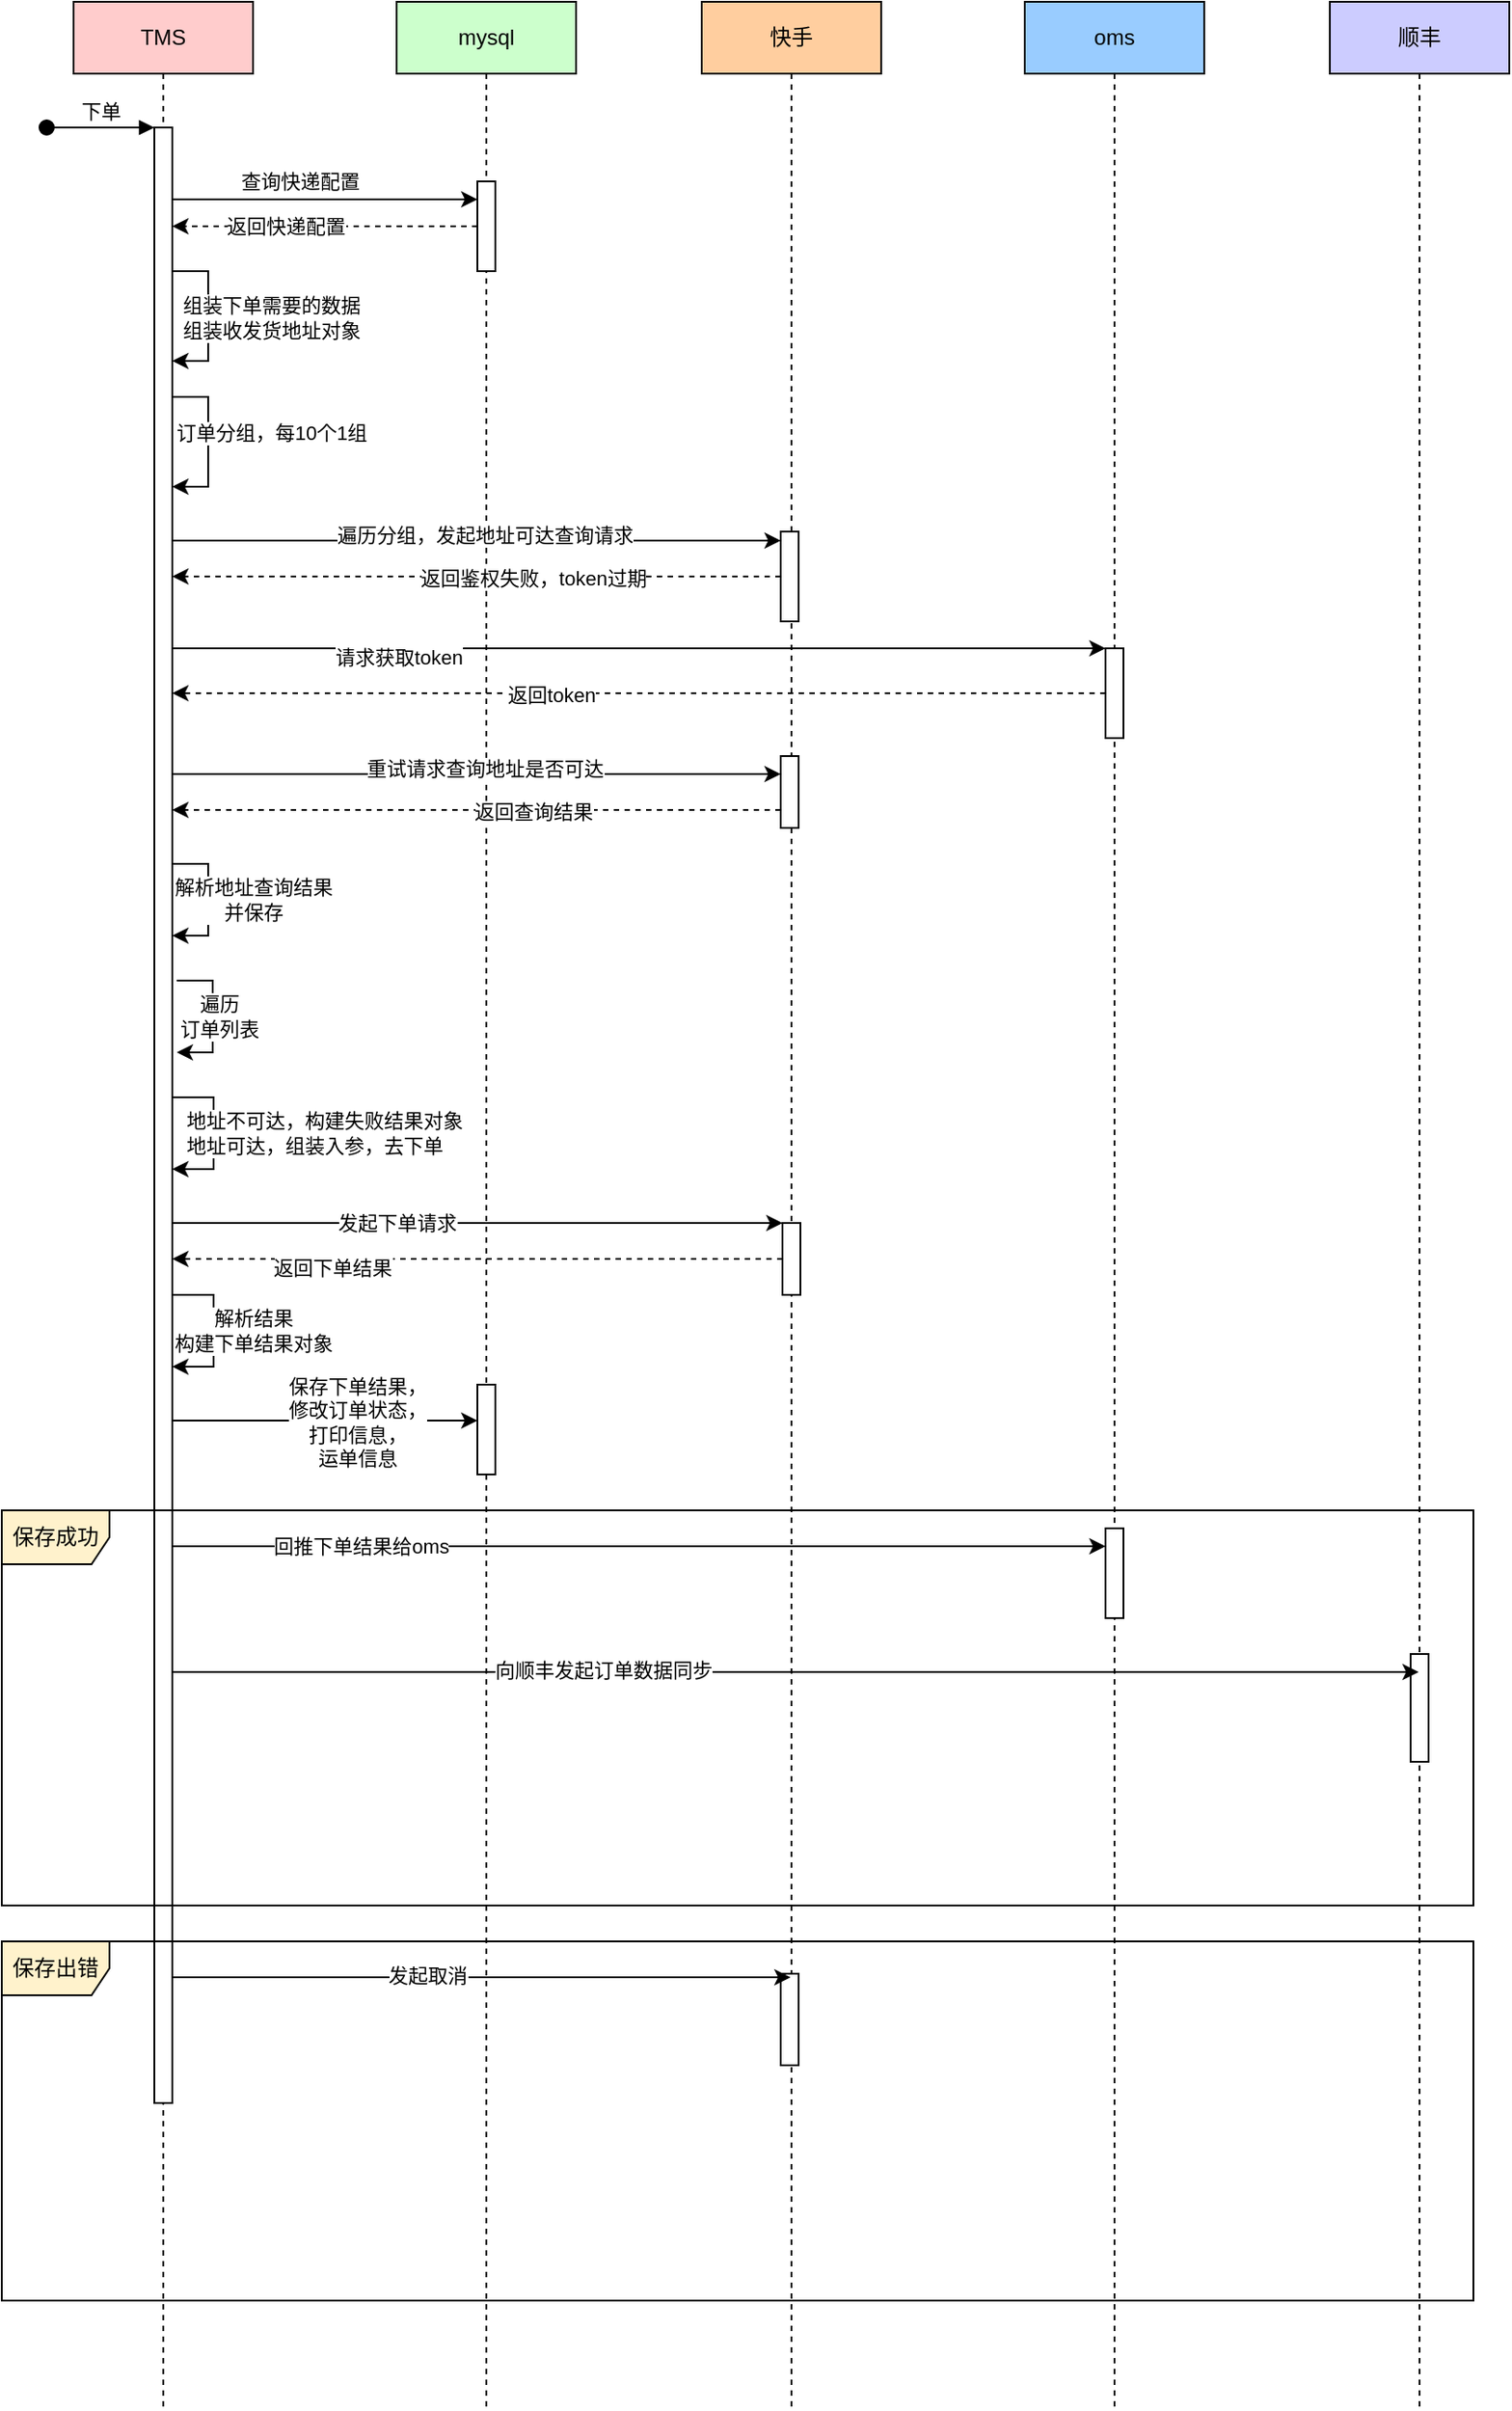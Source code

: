 <mxfile version="21.0.6" type="github" pages="2">
  <diagram id="eppBDKNscmFUNIZ72CPj" name="Page-1">
    <mxGraphModel dx="2261" dy="764" grid="1" gridSize="10" guides="1" tooltips="1" connect="1" arrows="1" fold="1" page="1" pageScale="1" pageWidth="827" pageHeight="1169" math="0" shadow="0">
      <root>
        <mxCell id="0" />
        <mxCell id="1" parent="0" />
        <mxCell id="QGLu4FwgrGO2j2c2D1tL-2" value="TMS" style="shape=umlLifeline;perimeter=lifelinePerimeter;whiteSpace=wrap;html=1;container=0;dropTarget=0;collapsible=0;recursiveResize=0;outlineConnect=0;portConstraint=eastwest;newEdgeStyle={&quot;edgeStyle&quot;:&quot;elbowEdgeStyle&quot;,&quot;elbow&quot;:&quot;vertical&quot;,&quot;curved&quot;:0,&quot;rounded&quot;:0};fillColor=#FFCCCC;" parent="1" vertex="1">
          <mxGeometry x="20" y="20" width="100" height="1340" as="geometry" />
        </mxCell>
        <mxCell id="QGLu4FwgrGO2j2c2D1tL-4" value="下单" style="html=1;verticalAlign=bottom;startArrow=oval;endArrow=block;startSize=8;edgeStyle=elbowEdgeStyle;elbow=vertical;curved=0;rounded=0;" parent="QGLu4FwgrGO2j2c2D1tL-2" edge="1">
          <mxGeometry relative="1" as="geometry">
            <mxPoint x="-15" y="70" as="sourcePoint" />
            <mxPoint x="45" y="70" as="targetPoint" />
          </mxGeometry>
        </mxCell>
        <mxCell id="QGLu4FwgrGO2j2c2D1tL-6" value="快手" style="shape=umlLifeline;perimeter=lifelinePerimeter;whiteSpace=wrap;html=1;container=0;dropTarget=0;collapsible=0;recursiveResize=0;outlineConnect=0;portConstraint=eastwest;newEdgeStyle={&quot;edgeStyle&quot;:&quot;elbowEdgeStyle&quot;,&quot;elbow&quot;:&quot;vertical&quot;,&quot;curved&quot;:0,&quot;rounded&quot;:0};fillColor=#FFCE9F;" parent="1" vertex="1">
          <mxGeometry x="370" y="20" width="100" height="1340" as="geometry" />
        </mxCell>
        <mxCell id="eqNGvwO4VwLTWSFOsNtY-23" value="" style="html=1;points=[];perimeter=orthogonalPerimeter;outlineConnect=0;targetShapes=umlLifeline;portConstraint=eastwest;newEdgeStyle={&quot;edgeStyle&quot;:&quot;elbowEdgeStyle&quot;,&quot;elbow&quot;:&quot;vertical&quot;,&quot;curved&quot;:0,&quot;rounded&quot;:0};" parent="QGLu4FwgrGO2j2c2D1tL-6" vertex="1">
          <mxGeometry x="44" y="295" width="10" height="50" as="geometry" />
        </mxCell>
        <mxCell id="eqNGvwO4VwLTWSFOsNtY-43" value="" style="html=1;points=[];perimeter=orthogonalPerimeter;outlineConnect=0;targetShapes=umlLifeline;portConstraint=eastwest;newEdgeStyle={&quot;edgeStyle&quot;:&quot;elbowEdgeStyle&quot;,&quot;elbow&quot;:&quot;vertical&quot;,&quot;curved&quot;:0,&quot;rounded&quot;:0};" parent="QGLu4FwgrGO2j2c2D1tL-6" vertex="1">
          <mxGeometry x="44" y="420" width="10" height="40" as="geometry" />
        </mxCell>
        <mxCell id="eqNGvwO4VwLTWSFOsNtY-56" value="" style="html=1;points=[];perimeter=orthogonalPerimeter;outlineConnect=0;targetShapes=umlLifeline;portConstraint=eastwest;newEdgeStyle={&quot;edgeStyle&quot;:&quot;elbowEdgeStyle&quot;,&quot;elbow&quot;:&quot;vertical&quot;,&quot;curved&quot;:0,&quot;rounded&quot;:0};" parent="QGLu4FwgrGO2j2c2D1tL-6" vertex="1">
          <mxGeometry x="45" y="680" width="10" height="40" as="geometry" />
        </mxCell>
        <mxCell id="eqNGvwO4VwLTWSFOsNtY-87" value="" style="html=1;points=[];perimeter=orthogonalPerimeter;outlineConnect=0;targetShapes=umlLifeline;portConstraint=eastwest;newEdgeStyle={&quot;edgeStyle&quot;:&quot;elbowEdgeStyle&quot;,&quot;elbow&quot;:&quot;vertical&quot;,&quot;curved&quot;:0,&quot;rounded&quot;:0};" parent="QGLu4FwgrGO2j2c2D1tL-6" vertex="1">
          <mxGeometry x="44" y="1098" width="10" height="51" as="geometry" />
        </mxCell>
        <mxCell id="QGLu4FwgrGO2j2c2D1tL-22" value="" style="group" parent="1" vertex="1" connectable="0">
          <mxGeometry x="65" y="90" width="45" height="500" as="geometry" />
        </mxCell>
        <mxCell id="QGLu4FwgrGO2j2c2D1tL-23" value="" style="html=1;points=[];perimeter=orthogonalPerimeter;outlineConnect=0;targetShapes=umlLifeline;portConstraint=eastwest;newEdgeStyle={&quot;edgeStyle&quot;:&quot;elbowEdgeStyle&quot;,&quot;elbow&quot;:&quot;vertical&quot;,&quot;curved&quot;:0,&quot;rounded&quot;:0};" parent="QGLu4FwgrGO2j2c2D1tL-22" vertex="1">
          <mxGeometry width="10" height="1100" as="geometry" />
        </mxCell>
        <mxCell id="eqNGvwO4VwLTWSFOsNtY-21" value="" style="endArrow=classic;html=1;rounded=0;edgeStyle=orthogonalEdgeStyle;" parent="QGLu4FwgrGO2j2c2D1tL-22" source="QGLu4FwgrGO2j2c2D1tL-23" target="QGLu4FwgrGO2j2c2D1tL-23" edge="1">
          <mxGeometry width="50" height="50" relative="1" as="geometry">
            <mxPoint x="45" y="500.0" as="sourcePoint" />
            <mxPoint x="95" y="300" as="targetPoint" />
            <Array as="points">
              <mxPoint x="30" y="80" />
              <mxPoint x="30" y="130" />
            </Array>
          </mxGeometry>
        </mxCell>
        <mxCell id="eqNGvwO4VwLTWSFOsNtY-22" value="组装下单需要的数据&lt;br&gt;组装收发货地址对象" style="edgeLabel;html=1;align=center;verticalAlign=middle;resizable=0;points=[];" parent="eqNGvwO4VwLTWSFOsNtY-21" vertex="1" connectable="0">
          <mxGeometry x="0.1" y="-3" relative="1" as="geometry">
            <mxPoint x="38" y="-4" as="offset" />
          </mxGeometry>
        </mxCell>
        <mxCell id="eqNGvwO4VwLTWSFOsNtY-28" value="" style="endArrow=classic;html=1;rounded=0;edgeStyle=orthogonalEdgeStyle;" parent="QGLu4FwgrGO2j2c2D1tL-22" edge="1">
          <mxGeometry width="50" height="50" relative="1" as="geometry">
            <mxPoint x="10" y="200" as="sourcePoint" />
            <mxPoint x="10" y="200" as="targetPoint" />
            <Array as="points">
              <mxPoint x="10" y="150" />
              <mxPoint x="30" y="150" />
              <mxPoint x="30" y="200" />
              <mxPoint x="15" y="200" />
            </Array>
          </mxGeometry>
        </mxCell>
        <mxCell id="eqNGvwO4VwLTWSFOsNtY-29" value="订单分组，每10个1组" style="edgeLabel;html=1;align=center;verticalAlign=middle;resizable=0;points=[];" parent="eqNGvwO4VwLTWSFOsNtY-28" vertex="1" connectable="0">
          <mxGeometry x="0.1" y="-3" relative="1" as="geometry">
            <mxPoint x="38" y="13" as="offset" />
          </mxGeometry>
        </mxCell>
        <mxCell id="eqNGvwO4VwLTWSFOsNtY-48" value="" style="endArrow=classic;html=1;rounded=0;edgeStyle=orthogonalEdgeStyle;" parent="QGLu4FwgrGO2j2c2D1tL-22" source="QGLu4FwgrGO2j2c2D1tL-23" target="QGLu4FwgrGO2j2c2D1tL-23" edge="1">
          <mxGeometry width="50" height="50" relative="1" as="geometry">
            <mxPoint x="85" y="470" as="sourcePoint" />
            <mxPoint x="75" y="530" as="targetPoint" />
            <Array as="points">
              <mxPoint x="30" y="410" />
              <mxPoint x="30" y="450" />
            </Array>
          </mxGeometry>
        </mxCell>
        <mxCell id="eqNGvwO4VwLTWSFOsNtY-49" value="解析地址查询结果&lt;br&gt;并保存" style="edgeLabel;html=1;align=center;verticalAlign=middle;resizable=0;points=[];" parent="eqNGvwO4VwLTWSFOsNtY-48" vertex="1" connectable="0">
          <mxGeometry x="0.1" y="2" relative="1" as="geometry">
            <mxPoint x="23" y="-4" as="offset" />
          </mxGeometry>
        </mxCell>
        <mxCell id="eqNGvwO4VwLTWSFOsNtY-61" value="" style="endArrow=classic;html=1;rounded=0;edgeStyle=orthogonalEdgeStyle;startSize=5;" parent="QGLu4FwgrGO2j2c2D1tL-22" source="QGLu4FwgrGO2j2c2D1tL-23" target="QGLu4FwgrGO2j2c2D1tL-23" edge="1">
          <mxGeometry width="50" height="50" relative="1" as="geometry">
            <mxPoint x="15" y="540" as="sourcePoint" />
            <mxPoint x="12.5" y="580" as="targetPoint" />
            <Array as="points">
              <mxPoint x="33" y="540" />
              <mxPoint x="33" y="580" />
            </Array>
          </mxGeometry>
        </mxCell>
        <mxCell id="eqNGvwO4VwLTWSFOsNtY-3" value="mysql" style="shape=umlLifeline;perimeter=lifelinePerimeter;whiteSpace=wrap;html=1;container=0;dropTarget=0;collapsible=0;recursiveResize=0;outlineConnect=0;portConstraint=eastwest;newEdgeStyle={&quot;edgeStyle&quot;:&quot;elbowEdgeStyle&quot;,&quot;elbow&quot;:&quot;vertical&quot;,&quot;curved&quot;:0,&quot;rounded&quot;:0};fillColor=#CCFFCC;" parent="1" vertex="1">
          <mxGeometry x="200" y="20" width="100" height="1340" as="geometry" />
        </mxCell>
        <mxCell id="eqNGvwO4VwLTWSFOsNtY-16" value="" style="html=1;points=[];perimeter=orthogonalPerimeter;outlineConnect=0;targetShapes=umlLifeline;portConstraint=eastwest;newEdgeStyle={&quot;edgeStyle&quot;:&quot;elbowEdgeStyle&quot;,&quot;elbow&quot;:&quot;vertical&quot;,&quot;curved&quot;:0,&quot;rounded&quot;:0};" parent="eqNGvwO4VwLTWSFOsNtY-3" vertex="1">
          <mxGeometry x="45" y="100" width="10" height="50" as="geometry" />
        </mxCell>
        <mxCell id="eqNGvwO4VwLTWSFOsNtY-77" value="" style="html=1;points=[];perimeter=orthogonalPerimeter;outlineConnect=0;targetShapes=umlLifeline;portConstraint=eastwest;newEdgeStyle={&quot;edgeStyle&quot;:&quot;elbowEdgeStyle&quot;,&quot;elbow&quot;:&quot;vertical&quot;,&quot;curved&quot;:0,&quot;rounded&quot;:0};" parent="eqNGvwO4VwLTWSFOsNtY-3" vertex="1">
          <mxGeometry x="45" y="770" width="10" height="50" as="geometry" />
        </mxCell>
        <mxCell id="eqNGvwO4VwLTWSFOsNtY-11" value="oms" style="shape=umlLifeline;perimeter=lifelinePerimeter;whiteSpace=wrap;html=1;container=0;dropTarget=0;collapsible=0;recursiveResize=0;outlineConnect=0;portConstraint=eastwest;newEdgeStyle={&quot;edgeStyle&quot;:&quot;elbowEdgeStyle&quot;,&quot;elbow&quot;:&quot;vertical&quot;,&quot;curved&quot;:0,&quot;rounded&quot;:0};fillColor=#99CCFF;" parent="1" vertex="1">
          <mxGeometry x="550" y="20" width="100" height="1340" as="geometry" />
        </mxCell>
        <mxCell id="eqNGvwO4VwLTWSFOsNtY-38" value="" style="html=1;points=[];perimeter=orthogonalPerimeter;outlineConnect=0;targetShapes=umlLifeline;portConstraint=eastwest;newEdgeStyle={&quot;edgeStyle&quot;:&quot;elbowEdgeStyle&quot;,&quot;elbow&quot;:&quot;vertical&quot;,&quot;curved&quot;:0,&quot;rounded&quot;:0};" parent="eqNGvwO4VwLTWSFOsNtY-11" vertex="1">
          <mxGeometry x="45" y="360" width="10" height="50" as="geometry" />
        </mxCell>
        <mxCell id="eqNGvwO4VwLTWSFOsNtY-80" value="" style="html=1;points=[];perimeter=orthogonalPerimeter;outlineConnect=0;targetShapes=umlLifeline;portConstraint=eastwest;newEdgeStyle={&quot;edgeStyle&quot;:&quot;elbowEdgeStyle&quot;,&quot;elbow&quot;:&quot;vertical&quot;,&quot;curved&quot;:0,&quot;rounded&quot;:0};" parent="eqNGvwO4VwLTWSFOsNtY-11" vertex="1">
          <mxGeometry x="45" y="850" width="10" height="50" as="geometry" />
        </mxCell>
        <mxCell id="eqNGvwO4VwLTWSFOsNtY-13" value="顺丰" style="shape=umlLifeline;perimeter=lifelinePerimeter;whiteSpace=wrap;html=1;container=0;dropTarget=0;collapsible=0;recursiveResize=0;outlineConnect=0;portConstraint=eastwest;newEdgeStyle={&quot;edgeStyle&quot;:&quot;elbowEdgeStyle&quot;,&quot;elbow&quot;:&quot;vertical&quot;,&quot;curved&quot;:0,&quot;rounded&quot;:0};fillColor=#CCCCFF;" parent="1" vertex="1">
          <mxGeometry x="720" y="20" width="100" height="1340" as="geometry" />
        </mxCell>
        <mxCell id="eqNGvwO4VwLTWSFOsNtY-83" value="" style="html=1;points=[];perimeter=orthogonalPerimeter;outlineConnect=0;targetShapes=umlLifeline;portConstraint=eastwest;newEdgeStyle={&quot;edgeStyle&quot;:&quot;elbowEdgeStyle&quot;,&quot;elbow&quot;:&quot;vertical&quot;,&quot;curved&quot;:0,&quot;rounded&quot;:0};" parent="eqNGvwO4VwLTWSFOsNtY-13" vertex="1">
          <mxGeometry x="45" y="920" width="10" height="60" as="geometry" />
        </mxCell>
        <mxCell id="eqNGvwO4VwLTWSFOsNtY-15" value="" style="endArrow=classic;html=1;rounded=0;" parent="1" source="QGLu4FwgrGO2j2c2D1tL-23" target="eqNGvwO4VwLTWSFOsNtY-16" edge="1">
          <mxGeometry width="50" height="50" relative="1" as="geometry">
            <mxPoint x="80" y="130" as="sourcePoint" />
            <mxPoint x="170" y="80" as="targetPoint" />
            <Array as="points">
              <mxPoint x="150" y="130" />
            </Array>
          </mxGeometry>
        </mxCell>
        <mxCell id="eqNGvwO4VwLTWSFOsNtY-17" value="查询快递配置" style="edgeLabel;html=1;align=center;verticalAlign=middle;resizable=0;points=[];" parent="eqNGvwO4VwLTWSFOsNtY-15" vertex="1" connectable="0">
          <mxGeometry x="-0.678" relative="1" as="geometry">
            <mxPoint x="43" y="-10" as="offset" />
          </mxGeometry>
        </mxCell>
        <mxCell id="eqNGvwO4VwLTWSFOsNtY-19" value="" style="endArrow=classic;html=1;rounded=0;dashed=1;" parent="1" source="eqNGvwO4VwLTWSFOsNtY-16" target="QGLu4FwgrGO2j2c2D1tL-23" edge="1">
          <mxGeometry width="50" height="50" relative="1" as="geometry">
            <mxPoint x="110" y="200" as="sourcePoint" />
            <mxPoint x="160" y="150" as="targetPoint" />
          </mxGeometry>
        </mxCell>
        <mxCell id="eqNGvwO4VwLTWSFOsNtY-20" value="返回快递配置" style="edgeLabel;html=1;align=center;verticalAlign=middle;resizable=0;points=[];" parent="eqNGvwO4VwLTWSFOsNtY-19" vertex="1" connectable="0">
          <mxGeometry x="0.259" relative="1" as="geometry">
            <mxPoint as="offset" />
          </mxGeometry>
        </mxCell>
        <mxCell id="eqNGvwO4VwLTWSFOsNtY-25" value="" style="endArrow=classic;html=1;rounded=0;" parent="1" source="QGLu4FwgrGO2j2c2D1tL-23" target="eqNGvwO4VwLTWSFOsNtY-23" edge="1">
          <mxGeometry width="50" height="50" relative="1" as="geometry">
            <mxPoint x="140" y="300" as="sourcePoint" />
            <mxPoint x="190" y="250" as="targetPoint" />
            <Array as="points">
              <mxPoint x="380" y="320" />
            </Array>
          </mxGeometry>
        </mxCell>
        <mxCell id="eqNGvwO4VwLTWSFOsNtY-26" value="遍历分组，发起地址可达查询请求" style="edgeLabel;html=1;align=center;verticalAlign=middle;resizable=0;points=[];" parent="eqNGvwO4VwLTWSFOsNtY-25" vertex="1" connectable="0">
          <mxGeometry x="-0.579" y="3" relative="1" as="geometry">
            <mxPoint x="102" as="offset" />
          </mxGeometry>
        </mxCell>
        <mxCell id="eqNGvwO4VwLTWSFOsNtY-36" value="" style="endArrow=classic;html=1;rounded=0;dashed=1;" parent="1" source="eqNGvwO4VwLTWSFOsNtY-23" target="QGLu4FwgrGO2j2c2D1tL-23" edge="1">
          <mxGeometry width="50" height="50" relative="1" as="geometry">
            <mxPoint x="410" y="340" as="sourcePoint" />
            <mxPoint x="230" y="340" as="targetPoint" />
          </mxGeometry>
        </mxCell>
        <mxCell id="eqNGvwO4VwLTWSFOsNtY-37" value="返回鉴权失败，token过期" style="edgeLabel;html=1;align=center;verticalAlign=middle;resizable=0;points=[];" parent="eqNGvwO4VwLTWSFOsNtY-36" vertex="1" connectable="0">
          <mxGeometry x="-0.186" y="1" relative="1" as="geometry">
            <mxPoint as="offset" />
          </mxGeometry>
        </mxCell>
        <mxCell id="eqNGvwO4VwLTWSFOsNtY-39" value="" style="endArrow=classic;html=1;rounded=0;" parent="1" source="QGLu4FwgrGO2j2c2D1tL-23" target="eqNGvwO4VwLTWSFOsNtY-38" edge="1">
          <mxGeometry width="50" height="50" relative="1" as="geometry">
            <mxPoint x="80" y="440" as="sourcePoint" />
            <mxPoint x="130" y="390" as="targetPoint" />
            <Array as="points">
              <mxPoint x="120" y="380" />
              <mxPoint x="530" y="380" />
            </Array>
          </mxGeometry>
        </mxCell>
        <mxCell id="eqNGvwO4VwLTWSFOsNtY-40" value="请求获取token" style="edgeLabel;html=1;align=center;verticalAlign=middle;resizable=0;points=[];" parent="eqNGvwO4VwLTWSFOsNtY-39" vertex="1" connectable="0">
          <mxGeometry x="-0.515" y="-5" relative="1" as="geometry">
            <mxPoint as="offset" />
          </mxGeometry>
        </mxCell>
        <mxCell id="eqNGvwO4VwLTWSFOsNtY-41" value="" style="endArrow=classic;html=1;rounded=0;dashed=1;" parent="1" source="eqNGvwO4VwLTWSFOsNtY-38" target="QGLu4FwgrGO2j2c2D1tL-23" edge="1">
          <mxGeometry width="50" height="50" relative="1" as="geometry">
            <mxPoint x="-160" y="450" as="sourcePoint" />
            <mxPoint x="-110" y="400" as="targetPoint" />
          </mxGeometry>
        </mxCell>
        <mxCell id="eqNGvwO4VwLTWSFOsNtY-42" value="返回token" style="edgeLabel;html=1;align=center;verticalAlign=middle;resizable=0;points=[];" parent="eqNGvwO4VwLTWSFOsNtY-41" vertex="1" connectable="0">
          <mxGeometry x="0.189" y="1" relative="1" as="geometry">
            <mxPoint as="offset" />
          </mxGeometry>
        </mxCell>
        <mxCell id="eqNGvwO4VwLTWSFOsNtY-44" value="" style="endArrow=classic;html=1;rounded=0;" parent="1" edge="1">
          <mxGeometry width="50" height="50" relative="1" as="geometry">
            <mxPoint x="75" y="450" as="sourcePoint" />
            <mxPoint x="414" y="450" as="targetPoint" />
            <Array as="points">
              <mxPoint x="380" y="450" />
            </Array>
          </mxGeometry>
        </mxCell>
        <mxCell id="eqNGvwO4VwLTWSFOsNtY-45" value="重试请求查询地址是否可达" style="edgeLabel;html=1;align=center;verticalAlign=middle;resizable=0;points=[];" parent="eqNGvwO4VwLTWSFOsNtY-44" vertex="1" connectable="0">
          <mxGeometry x="-0.579" y="3" relative="1" as="geometry">
            <mxPoint x="102" as="offset" />
          </mxGeometry>
        </mxCell>
        <mxCell id="eqNGvwO4VwLTWSFOsNtY-46" value="" style="endArrow=classic;html=1;rounded=0;dashed=1;" parent="1" edge="1">
          <mxGeometry width="50" height="50" relative="1" as="geometry">
            <mxPoint x="414" y="470" as="sourcePoint" />
            <mxPoint x="75" y="470" as="targetPoint" />
          </mxGeometry>
        </mxCell>
        <mxCell id="eqNGvwO4VwLTWSFOsNtY-47" value="返回查询结果" style="edgeLabel;html=1;align=center;verticalAlign=middle;resizable=0;points=[];" parent="eqNGvwO4VwLTWSFOsNtY-46" vertex="1" connectable="0">
          <mxGeometry x="-0.186" y="1" relative="1" as="geometry">
            <mxPoint as="offset" />
          </mxGeometry>
        </mxCell>
        <mxCell id="eqNGvwO4VwLTWSFOsNtY-53" value="" style="endArrow=classic;html=1;rounded=0;edgeStyle=orthogonalEdgeStyle;" parent="1" edge="1">
          <mxGeometry width="50" height="50" relative="1" as="geometry">
            <mxPoint x="77.5" y="565" as="sourcePoint" />
            <mxPoint x="77.5" y="605" as="targetPoint" />
            <Array as="points">
              <mxPoint x="97.5" y="565" />
              <mxPoint x="97.5" y="605" />
            </Array>
          </mxGeometry>
        </mxCell>
        <mxCell id="eqNGvwO4VwLTWSFOsNtY-54" value="地址不可达，构建失败结果对象&lt;br&gt;地址可达，组装入参，去下单" style="edgeLabel;html=1;align=left;verticalAlign=middle;resizable=0;points=[];" parent="eqNGvwO4VwLTWSFOsNtY-53" vertex="1" connectable="0">
          <mxGeometry relative="1" as="geometry">
            <mxPoint x="-17" y="65" as="offset" />
          </mxGeometry>
        </mxCell>
        <mxCell id="eqNGvwO4VwLTWSFOsNtY-71" value="遍历&lt;br style=&quot;border-color: var(--border-color);&quot;&gt;订单列表" style="edgeLabel;html=1;align=center;verticalAlign=middle;resizable=0;points=[];" parent="eqNGvwO4VwLTWSFOsNtY-53" vertex="1" connectable="0">
          <mxGeometry x="-0.275" relative="1" as="geometry">
            <mxPoint x="3" y="11" as="offset" />
          </mxGeometry>
        </mxCell>
        <mxCell id="eqNGvwO4VwLTWSFOsNtY-68" value="" style="endArrow=classic;html=1;rounded=0;" parent="1" source="QGLu4FwgrGO2j2c2D1tL-23" target="eqNGvwO4VwLTWSFOsNtY-56" edge="1">
          <mxGeometry width="50" height="50" relative="1" as="geometry">
            <mxPoint x="-70" y="760" as="sourcePoint" />
            <mxPoint x="-20" y="710" as="targetPoint" />
          </mxGeometry>
        </mxCell>
        <mxCell id="eqNGvwO4VwLTWSFOsNtY-72" value="发起下单请求" style="edgeLabel;html=1;align=center;verticalAlign=middle;resizable=0;points=[];" parent="eqNGvwO4VwLTWSFOsNtY-68" vertex="1" connectable="0">
          <mxGeometry x="-0.265" relative="1" as="geometry">
            <mxPoint as="offset" />
          </mxGeometry>
        </mxCell>
        <mxCell id="eqNGvwO4VwLTWSFOsNtY-73" value="" style="endArrow=classic;html=1;rounded=0;dashed=1;" parent="1" source="eqNGvwO4VwLTWSFOsNtY-56" target="QGLu4FwgrGO2j2c2D1tL-23" edge="1">
          <mxGeometry width="50" height="50" relative="1" as="geometry">
            <mxPoint x="-370" y="770" as="sourcePoint" />
            <mxPoint x="90" y="720" as="targetPoint" />
          </mxGeometry>
        </mxCell>
        <mxCell id="eqNGvwO4VwLTWSFOsNtY-74" value="返回下单结果" style="edgeLabel;html=1;align=center;verticalAlign=middle;resizable=0;points=[];" parent="eqNGvwO4VwLTWSFOsNtY-73" vertex="1" connectable="0">
          <mxGeometry x="0.478" y="5" relative="1" as="geometry">
            <mxPoint as="offset" />
          </mxGeometry>
        </mxCell>
        <mxCell id="eqNGvwO4VwLTWSFOsNtY-75" value="" style="endArrow=classic;html=1;rounded=0;edgeStyle=orthogonalEdgeStyle;startSize=5;" parent="1" edge="1">
          <mxGeometry width="50" height="50" relative="1" as="geometry">
            <mxPoint x="75" y="740" as="sourcePoint" />
            <mxPoint x="75" y="780" as="targetPoint" />
            <Array as="points">
              <mxPoint x="98" y="740" />
              <mxPoint x="98" y="780" />
            </Array>
          </mxGeometry>
        </mxCell>
        <mxCell id="eqNGvwO4VwLTWSFOsNtY-76" value="解析结果&lt;br&gt;构建下单结果对象" style="edgeLabel;html=1;align=center;verticalAlign=middle;resizable=0;points=[];" parent="eqNGvwO4VwLTWSFOsNtY-75" vertex="1" connectable="0">
          <mxGeometry x="-0.349" y="-1" relative="1" as="geometry">
            <mxPoint x="23" y="15" as="offset" />
          </mxGeometry>
        </mxCell>
        <mxCell id="eqNGvwO4VwLTWSFOsNtY-78" value="" style="endArrow=classic;html=1;rounded=0;" parent="1" source="QGLu4FwgrGO2j2c2D1tL-23" target="eqNGvwO4VwLTWSFOsNtY-77" edge="1">
          <mxGeometry width="50" height="50" relative="1" as="geometry">
            <mxPoint x="140" y="850" as="sourcePoint" />
            <mxPoint x="190" y="800" as="targetPoint" />
            <Array as="points">
              <mxPoint x="150" y="810" />
            </Array>
          </mxGeometry>
        </mxCell>
        <mxCell id="eqNGvwO4VwLTWSFOsNtY-79" value="保存下单结果，&lt;br&gt;修改订单状态，&lt;br&gt;打印信息，&lt;br&gt;运单信息" style="edgeLabel;html=1;align=center;verticalAlign=middle;resizable=0;points=[];" parent="eqNGvwO4VwLTWSFOsNtY-78" vertex="1" connectable="0">
          <mxGeometry x="0.212" y="-1" relative="1" as="geometry">
            <mxPoint as="offset" />
          </mxGeometry>
        </mxCell>
        <mxCell id="eqNGvwO4VwLTWSFOsNtY-81" value="" style="endArrow=classic;html=1;rounded=0;" parent="1" source="QGLu4FwgrGO2j2c2D1tL-23" target="eqNGvwO4VwLTWSFOsNtY-80" edge="1">
          <mxGeometry width="50" height="50" relative="1" as="geometry">
            <mxPoint x="80" y="880" as="sourcePoint" />
            <mxPoint x="160" y="850" as="targetPoint" />
            <Array as="points">
              <mxPoint x="160" y="880" />
            </Array>
          </mxGeometry>
        </mxCell>
        <mxCell id="eqNGvwO4VwLTWSFOsNtY-82" value="回推下单结果给oms" style="edgeLabel;html=1;align=center;verticalAlign=middle;resizable=0;points=[];" parent="eqNGvwO4VwLTWSFOsNtY-81" vertex="1" connectable="0">
          <mxGeometry x="-0.602" relative="1" as="geometry">
            <mxPoint x="1" as="offset" />
          </mxGeometry>
        </mxCell>
        <mxCell id="eqNGvwO4VwLTWSFOsNtY-84" value="" style="endArrow=classic;html=1;rounded=0;" parent="1" source="QGLu4FwgrGO2j2c2D1tL-23" target="eqNGvwO4VwLTWSFOsNtY-13" edge="1">
          <mxGeometry width="50" height="50" relative="1" as="geometry">
            <mxPoint x="140" y="980" as="sourcePoint" />
            <mxPoint x="190" y="930" as="targetPoint" />
            <Array as="points">
              <mxPoint x="290" y="950" />
            </Array>
          </mxGeometry>
        </mxCell>
        <mxCell id="eqNGvwO4VwLTWSFOsNtY-85" value="向顺丰发起订单数据同步" style="edgeLabel;html=1;align=center;verticalAlign=middle;resizable=0;points=[];" parent="eqNGvwO4VwLTWSFOsNtY-84" vertex="1" connectable="0">
          <mxGeometry x="-0.309" y="1" relative="1" as="geometry">
            <mxPoint as="offset" />
          </mxGeometry>
        </mxCell>
        <mxCell id="eqNGvwO4VwLTWSFOsNtY-86" value="保存成功" style="shape=umlFrame;whiteSpace=wrap;html=1;pointerEvents=0;fillColor=#FFF2CC;" parent="1" vertex="1">
          <mxGeometry x="-20" y="860" width="820" height="220" as="geometry" />
        </mxCell>
        <mxCell id="eqNGvwO4VwLTWSFOsNtY-88" value="" style="endArrow=classic;html=1;rounded=0;" parent="1" source="QGLu4FwgrGO2j2c2D1tL-23" target="QGLu4FwgrGO2j2c2D1tL-6" edge="1">
          <mxGeometry width="50" height="50" relative="1" as="geometry">
            <mxPoint x="90" y="1150" as="sourcePoint" />
            <mxPoint x="140" y="1100" as="targetPoint" />
            <Array as="points">
              <mxPoint x="300" y="1120" />
            </Array>
          </mxGeometry>
        </mxCell>
        <mxCell id="eqNGvwO4VwLTWSFOsNtY-89" value="发起取消" style="edgeLabel;html=1;align=center;verticalAlign=middle;resizable=0;points=[];" parent="eqNGvwO4VwLTWSFOsNtY-88" vertex="1" connectable="0">
          <mxGeometry x="-0.176" y="1" relative="1" as="geometry">
            <mxPoint as="offset" />
          </mxGeometry>
        </mxCell>
        <mxCell id="eqNGvwO4VwLTWSFOsNtY-90" value="保存出错" style="shape=umlFrame;whiteSpace=wrap;html=1;pointerEvents=0;fillColor=#FFF2CC;" parent="1" vertex="1">
          <mxGeometry x="-20" y="1100" width="820" height="200" as="geometry" />
        </mxCell>
      </root>
    </mxGraphModel>
  </diagram>
  <diagram id="9rL5L918kPEEiDsSH4N7" name="第 2 页">
    <mxGraphModel dx="1038" dy="556" grid="1" gridSize="10" guides="1" tooltips="1" connect="1" arrows="1" fold="1" page="1" pageScale="1" pageWidth="827" pageHeight="1169" math="0" shadow="0">
      <root>
        <mxCell id="0" />
        <mxCell id="1" parent="0" />
        <mxCell id="OOvZ5F88C5ZpXP3dPj9k-1" value="Pool" style="swimlane;html=1;childLayout=stackLayout;startSize=20;rounded=0;shadow=0;labelBackgroundColor=none;strokeWidth=1;fontFamily=Verdana;fontSize=8;align=center;" vertex="1" parent="1">
          <mxGeometry x="20" y="20" width="960" height="750" as="geometry" />
        </mxCell>
        <mxCell id="OOvZ5F88C5ZpXP3dPj9k-2" value="Lane 1" style="swimlane;html=1;startSize=20;" vertex="1" parent="OOvZ5F88C5ZpXP3dPj9k-1">
          <mxGeometry y="20" width="160" height="730" as="geometry" />
        </mxCell>
        <mxCell id="OOvZ5F88C5ZpXP3dPj9k-3" value="" style="rounded=1;whiteSpace=wrap;html=1;shadow=0;labelBackgroundColor=none;strokeWidth=1;fontFamily=Verdana;fontSize=8;align=center;" vertex="1" parent="OOvZ5F88C5ZpXP3dPj9k-2">
          <mxGeometry x="20" y="65" width="100" height="60" as="geometry" />
        </mxCell>
        <mxCell id="OOvZ5F88C5ZpXP3dPj9k-4" value="" style="rounded=1;whiteSpace=wrap;html=1;shadow=0;labelBackgroundColor=none;strokeWidth=1;fontFamily=Verdana;fontSize=8;align=center;" vertex="1" parent="OOvZ5F88C5ZpXP3dPj9k-2">
          <mxGeometry x="20" y="155" width="100" height="60" as="geometry" />
        </mxCell>
        <mxCell id="OOvZ5F88C5ZpXP3dPj9k-5" value="" style="rounded=1;whiteSpace=wrap;html=1;shadow=0;labelBackgroundColor=none;strokeWidth=1;fontFamily=Verdana;fontSize=8;align=center;" vertex="1" parent="OOvZ5F88C5ZpXP3dPj9k-2">
          <mxGeometry x="30" y="560" width="100" height="60" as="geometry" />
        </mxCell>
        <mxCell id="OOvZ5F88C5ZpXP3dPj9k-6" style="edgeStyle=orthogonalEdgeStyle;rounded=1;html=1;labelBackgroundColor=none;startArrow=none;startFill=0;startSize=5;endArrow=classicThin;endFill=1;endSize=5;jettySize=auto;orthogonalLoop=1;strokeWidth=1;fontFamily=Verdana;fontSize=8" edge="1" parent="OOvZ5F88C5ZpXP3dPj9k-1" source="OOvZ5F88C5ZpXP3dPj9k-3" target="OOvZ5F88C5ZpXP3dPj9k-22">
          <mxGeometry relative="1" as="geometry" />
        </mxCell>
        <mxCell id="OOvZ5F88C5ZpXP3dPj9k-7" style="edgeStyle=orthogonalEdgeStyle;rounded=1;html=1;labelBackgroundColor=none;startArrow=none;startFill=0;startSize=5;endArrow=classicThin;endFill=1;endSize=5;jettySize=auto;orthogonalLoop=1;strokeWidth=1;fontFamily=Verdana;fontSize=8" edge="1" parent="OOvZ5F88C5ZpXP3dPj9k-1" source="OOvZ5F88C5ZpXP3dPj9k-22" target="OOvZ5F88C5ZpXP3dPj9k-4">
          <mxGeometry relative="1" as="geometry">
            <Array as="points">
              <mxPoint x="240" y="155" />
              <mxPoint x="70" y="155" />
            </Array>
          </mxGeometry>
        </mxCell>
        <mxCell id="OOvZ5F88C5ZpXP3dPj9k-8" style="edgeStyle=orthogonalEdgeStyle;rounded=1;html=1;labelBackgroundColor=none;startArrow=none;startFill=0;startSize=5;endArrow=classicThin;endFill=1;endSize=5;jettySize=auto;orthogonalLoop=1;strokeWidth=1;fontFamily=Verdana;fontSize=8" edge="1" parent="OOvZ5F88C5ZpXP3dPj9k-1" source="OOvZ5F88C5ZpXP3dPj9k-4" target="OOvZ5F88C5ZpXP3dPj9k-24">
          <mxGeometry relative="1" as="geometry" />
        </mxCell>
        <mxCell id="OOvZ5F88C5ZpXP3dPj9k-9" style="edgeStyle=orthogonalEdgeStyle;rounded=1;html=1;labelBackgroundColor=none;startArrow=none;startFill=0;startSize=5;endArrow=classicThin;endFill=1;endSize=5;jettySize=auto;orthogonalLoop=1;strokeWidth=1;fontFamily=Verdana;fontSize=8" edge="1" parent="OOvZ5F88C5ZpXP3dPj9k-1" source="OOvZ5F88C5ZpXP3dPj9k-25" target="OOvZ5F88C5ZpXP3dPj9k-4">
          <mxGeometry relative="1" as="geometry" />
        </mxCell>
        <mxCell id="OOvZ5F88C5ZpXP3dPj9k-10" style="edgeStyle=orthogonalEdgeStyle;rounded=1;html=1;labelBackgroundColor=none;startArrow=none;startFill=0;startSize=5;endArrow=classicThin;endFill=1;endSize=5;jettySize=auto;orthogonalLoop=1;strokeWidth=1;fontFamily=Verdana;fontSize=8" edge="1" parent="OOvZ5F88C5ZpXP3dPj9k-1" source="OOvZ5F88C5ZpXP3dPj9k-30" target="OOvZ5F88C5ZpXP3dPj9k-4">
          <mxGeometry relative="1" as="geometry" />
        </mxCell>
        <mxCell id="OOvZ5F88C5ZpXP3dPj9k-11" style="edgeStyle=orthogonalEdgeStyle;rounded=1;html=1;labelBackgroundColor=none;startArrow=none;startFill=0;startSize=5;endArrow=classicThin;endFill=1;endSize=5;jettySize=auto;orthogonalLoop=1;strokeWidth=1;fontFamily=Verdana;fontSize=8" edge="1" parent="OOvZ5F88C5ZpXP3dPj9k-1" source="OOvZ5F88C5ZpXP3dPj9k-33" target="OOvZ5F88C5ZpXP3dPj9k-4">
          <mxGeometry relative="1" as="geometry">
            <Array as="points">
              <mxPoint x="20" y="690" />
              <mxPoint x="20" y="370" />
              <mxPoint x="70" y="370" />
            </Array>
          </mxGeometry>
        </mxCell>
        <mxCell id="OOvZ5F88C5ZpXP3dPj9k-12" style="edgeStyle=orthogonalEdgeStyle;rounded=1;html=1;labelBackgroundColor=none;startArrow=none;startFill=0;startSize=5;endArrow=classicThin;endFill=1;endSize=5;jettySize=auto;orthogonalLoop=1;strokeWidth=1;fontFamily=Verdana;fontSize=8" edge="1" parent="OOvZ5F88C5ZpXP3dPj9k-1" source="OOvZ5F88C5ZpXP3dPj9k-25" target="OOvZ5F88C5ZpXP3dPj9k-29">
          <mxGeometry relative="1" as="geometry" />
        </mxCell>
        <mxCell id="OOvZ5F88C5ZpXP3dPj9k-13" style="edgeStyle=orthogonalEdgeStyle;rounded=1;html=1;labelBackgroundColor=none;startArrow=none;startFill=0;startSize=5;endArrow=classicThin;endFill=1;endSize=5;jettySize=auto;orthogonalLoop=1;strokeWidth=1;fontFamily=Verdana;fontSize=8" edge="1" parent="OOvZ5F88C5ZpXP3dPj9k-1" source="OOvZ5F88C5ZpXP3dPj9k-33" target="OOvZ5F88C5ZpXP3dPj9k-41">
          <mxGeometry relative="1" as="geometry" />
        </mxCell>
        <mxCell id="OOvZ5F88C5ZpXP3dPj9k-14" style="edgeStyle=orthogonalEdgeStyle;rounded=1;html=1;labelBackgroundColor=none;startArrow=none;startFill=0;startSize=5;endArrow=classicThin;endFill=1;endSize=5;jettySize=auto;orthogonalLoop=1;strokeWidth=1;fontFamily=Verdana;fontSize=8" edge="1" parent="OOvZ5F88C5ZpXP3dPj9k-1" source="OOvZ5F88C5ZpXP3dPj9k-41" target="OOvZ5F88C5ZpXP3dPj9k-45">
          <mxGeometry relative="1" as="geometry" />
        </mxCell>
        <mxCell id="OOvZ5F88C5ZpXP3dPj9k-15" style="edgeStyle=orthogonalEdgeStyle;rounded=1;html=1;labelBackgroundColor=none;startArrow=none;startFill=0;startSize=5;endArrow=classicThin;endFill=1;endSize=5;jettySize=auto;orthogonalLoop=1;strokeWidth=1;fontFamily=Verdana;fontSize=8" edge="1" parent="OOvZ5F88C5ZpXP3dPj9k-1" source="OOvZ5F88C5ZpXP3dPj9k-31" target="OOvZ5F88C5ZpXP3dPj9k-38">
          <mxGeometry relative="1" as="geometry" />
        </mxCell>
        <mxCell id="OOvZ5F88C5ZpXP3dPj9k-16" style="edgeStyle=orthogonalEdgeStyle;rounded=1;html=1;labelBackgroundColor=none;startArrow=none;startFill=0;startSize=5;endArrow=classicThin;endFill=1;endSize=5;jettySize=auto;orthogonalLoop=1;strokeWidth=1;fontFamily=Verdana;fontSize=8" edge="1" parent="OOvZ5F88C5ZpXP3dPj9k-1" source="OOvZ5F88C5ZpXP3dPj9k-40" target="OOvZ5F88C5ZpXP3dPj9k-26">
          <mxGeometry relative="1" as="geometry">
            <Array as="points">
              <mxPoint x="660" y="610" />
              <mxPoint x="660" y="550" />
              <mxPoint x="400" y="550" />
            </Array>
          </mxGeometry>
        </mxCell>
        <mxCell id="OOvZ5F88C5ZpXP3dPj9k-17" style="edgeStyle=orthogonalEdgeStyle;rounded=1;html=1;labelBackgroundColor=none;startArrow=none;startFill=0;startSize=5;endArrow=classicThin;endFill=1;endSize=5;jettySize=auto;orthogonalLoop=1;strokeColor=#000000;strokeWidth=1;fontFamily=Verdana;fontSize=8;fontColor=#000000;" edge="1" parent="OOvZ5F88C5ZpXP3dPj9k-1" source="OOvZ5F88C5ZpXP3dPj9k-40" target="OOvZ5F88C5ZpXP3dPj9k-32">
          <mxGeometry relative="1" as="geometry" />
        </mxCell>
        <mxCell id="OOvZ5F88C5ZpXP3dPj9k-18" style="edgeStyle=orthogonalEdgeStyle;rounded=1;html=1;labelBackgroundColor=none;startArrow=none;startFill=0;startSize=5;endArrow=classicThin;endFill=1;endSize=5;jettySize=auto;orthogonalLoop=1;strokeWidth=1;fontFamily=Verdana;fontSize=8" edge="1" parent="OOvZ5F88C5ZpXP3dPj9k-1" source="OOvZ5F88C5ZpXP3dPj9k-40" target="OOvZ5F88C5ZpXP3dPj9k-5">
          <mxGeometry relative="1" as="geometry">
            <Array as="points">
              <mxPoint x="660" y="610" />
              <mxPoint x="660" y="550" />
              <mxPoint x="80" y="550" />
            </Array>
          </mxGeometry>
        </mxCell>
        <mxCell id="OOvZ5F88C5ZpXP3dPj9k-19" style="edgeStyle=orthogonalEdgeStyle;rounded=1;html=1;labelBackgroundColor=none;startArrow=none;startFill=0;startSize=5;endArrow=classicThin;endFill=1;endSize=5;jettySize=auto;orthogonalLoop=1;strokeWidth=1;fontFamily=Verdana;fontSize=8" edge="1" parent="OOvZ5F88C5ZpXP3dPj9k-1" source="OOvZ5F88C5ZpXP3dPj9k-5" target="OOvZ5F88C5ZpXP3dPj9k-32">
          <mxGeometry relative="1" as="geometry">
            <Array as="points">
              <mxPoint x="80" y="650" />
              <mxPoint x="490" y="650" />
              <mxPoint x="490" y="610" />
            </Array>
          </mxGeometry>
        </mxCell>
        <mxCell id="OOvZ5F88C5ZpXP3dPj9k-20" style="edgeStyle=orthogonalEdgeStyle;rounded=1;html=1;labelBackgroundColor=none;startArrow=none;startFill=0;startSize=5;endArrow=classicThin;endFill=1;endSize=5;jettySize=auto;orthogonalLoop=1;strokeWidth=1;fontFamily=Verdana;fontSize=8" edge="1" parent="OOvZ5F88C5ZpXP3dPj9k-1" source="OOvZ5F88C5ZpXP3dPj9k-26" target="OOvZ5F88C5ZpXP3dPj9k-32">
          <mxGeometry relative="1" as="geometry" />
        </mxCell>
        <mxCell id="OOvZ5F88C5ZpXP3dPj9k-21" value="Lane 2" style="swimlane;html=1;startSize=20;" vertex="1" parent="OOvZ5F88C5ZpXP3dPj9k-1">
          <mxGeometry x="160" y="20" width="160" height="730" as="geometry" />
        </mxCell>
        <mxCell id="OOvZ5F88C5ZpXP3dPj9k-22" value="" style="rounded=1;whiteSpace=wrap;html=1;shadow=0;labelBackgroundColor=none;strokeWidth=1;fontFamily=Verdana;fontSize=8;align=center;" vertex="1" parent="OOvZ5F88C5ZpXP3dPj9k-21">
          <mxGeometry x="30" y="65" width="100" height="60" as="geometry" />
        </mxCell>
        <mxCell id="OOvZ5F88C5ZpXP3dPj9k-23" value="Lane 3" style="swimlane;html=1;startSize=20;" vertex="1" parent="OOvZ5F88C5ZpXP3dPj9k-1">
          <mxGeometry x="320" y="20" width="160" height="730" as="geometry" />
        </mxCell>
        <mxCell id="OOvZ5F88C5ZpXP3dPj9k-24" value="" style="rounded=1;whiteSpace=wrap;html=1;shadow=0;labelBackgroundColor=none;strokeWidth=1;fontFamily=Verdana;fontSize=8;align=center;" vertex="1" parent="OOvZ5F88C5ZpXP3dPj9k-23">
          <mxGeometry x="30" y="155" width="100" height="60" as="geometry" />
        </mxCell>
        <mxCell id="OOvZ5F88C5ZpXP3dPj9k-25" value="" style="rhombus;whiteSpace=wrap;html=1;rounded=0;shadow=0;labelBackgroundColor=none;strokeWidth=1;fontFamily=Verdana;fontSize=8;align=center;" vertex="1" parent="OOvZ5F88C5ZpXP3dPj9k-23">
          <mxGeometry x="40" y="240" width="80" height="60" as="geometry" />
        </mxCell>
        <mxCell id="OOvZ5F88C5ZpXP3dPj9k-26" value="" style="rounded=1;whiteSpace=wrap;html=1;shadow=0;labelBackgroundColor=none;strokeWidth=1;fontFamily=Verdana;fontSize=8;align=center;" vertex="1" parent="OOvZ5F88C5ZpXP3dPj9k-23">
          <mxGeometry x="30" y="560" width="100" height="60" as="geometry" />
        </mxCell>
        <mxCell id="OOvZ5F88C5ZpXP3dPj9k-27" style="edgeStyle=orthogonalEdgeStyle;rounded=1;html=1;labelBackgroundColor=none;startArrow=none;startFill=0;startSize=5;endArrow=classicThin;endFill=1;endSize=5;jettySize=auto;orthogonalLoop=1;strokeWidth=1;fontFamily=Verdana;fontSize=8" edge="1" parent="OOvZ5F88C5ZpXP3dPj9k-23" source="OOvZ5F88C5ZpXP3dPj9k-24" target="OOvZ5F88C5ZpXP3dPj9k-25">
          <mxGeometry relative="1" as="geometry" />
        </mxCell>
        <mxCell id="OOvZ5F88C5ZpXP3dPj9k-28" value="Lane 4" style="swimlane;html=1;startSize=20;" vertex="1" parent="OOvZ5F88C5ZpXP3dPj9k-1">
          <mxGeometry x="480" y="20" width="160" height="730" as="geometry" />
        </mxCell>
        <mxCell id="OOvZ5F88C5ZpXP3dPj9k-29" value="" style="rounded=1;whiteSpace=wrap;html=1;shadow=0;labelBackgroundColor=none;strokeWidth=1;fontFamily=Verdana;fontSize=8;align=center;" vertex="1" parent="OOvZ5F88C5ZpXP3dPj9k-28">
          <mxGeometry x="30" y="240" width="100" height="60" as="geometry" />
        </mxCell>
        <mxCell id="OOvZ5F88C5ZpXP3dPj9k-30" value="" style="rhombus;whiteSpace=wrap;html=1;rounded=0;shadow=0;labelBackgroundColor=none;strokeWidth=1;fontFamily=Verdana;fontSize=8;align=center;" vertex="1" parent="OOvZ5F88C5ZpXP3dPj9k-28">
          <mxGeometry x="40" y="320" width="80" height="60" as="geometry" />
        </mxCell>
        <mxCell id="OOvZ5F88C5ZpXP3dPj9k-31" value="" style="rounded=1;whiteSpace=wrap;html=1;shadow=0;labelBackgroundColor=none;strokeWidth=1;fontFamily=Verdana;fontSize=8;align=center;" vertex="1" parent="OOvZ5F88C5ZpXP3dPj9k-28">
          <mxGeometry x="30" y="400" width="100" height="60" as="geometry" />
        </mxCell>
        <mxCell id="OOvZ5F88C5ZpXP3dPj9k-32" value="" style="rounded=1;whiteSpace=wrap;html=1;shadow=0;labelBackgroundColor=none;strokeWidth=1;fontFamily=Verdana;fontSize=8;align=center;" vertex="1" parent="OOvZ5F88C5ZpXP3dPj9k-28">
          <mxGeometry x="30" y="560" width="100" height="60" as="geometry" />
        </mxCell>
        <mxCell id="OOvZ5F88C5ZpXP3dPj9k-33" value="" style="rhombus;whiteSpace=wrap;html=1;rounded=0;shadow=0;labelBackgroundColor=none;strokeWidth=1;fontFamily=Verdana;fontSize=8;align=center;" vertex="1" parent="OOvZ5F88C5ZpXP3dPj9k-28">
          <mxGeometry x="40" y="640" width="80" height="60" as="geometry" />
        </mxCell>
        <mxCell id="OOvZ5F88C5ZpXP3dPj9k-34" style="edgeStyle=orthogonalEdgeStyle;rounded=1;html=1;labelBackgroundColor=none;startArrow=none;startFill=0;startSize=5;endArrow=classicThin;endFill=1;endSize=5;jettySize=auto;orthogonalLoop=1;strokeColor=#000000;strokeWidth=1;fontFamily=Verdana;fontSize=8;fontColor=#000000;" edge="1" parent="OOvZ5F88C5ZpXP3dPj9k-28" source="OOvZ5F88C5ZpXP3dPj9k-29" target="OOvZ5F88C5ZpXP3dPj9k-30">
          <mxGeometry relative="1" as="geometry" />
        </mxCell>
        <mxCell id="OOvZ5F88C5ZpXP3dPj9k-35" style="edgeStyle=orthogonalEdgeStyle;rounded=1;html=1;labelBackgroundColor=none;startArrow=none;startFill=0;startSize=5;endArrow=classicThin;endFill=1;endSize=5;jettySize=auto;orthogonalLoop=1;strokeWidth=1;fontFamily=Verdana;fontSize=8" edge="1" parent="OOvZ5F88C5ZpXP3dPj9k-28" source="OOvZ5F88C5ZpXP3dPj9k-30" target="OOvZ5F88C5ZpXP3dPj9k-31">
          <mxGeometry relative="1" as="geometry" />
        </mxCell>
        <mxCell id="OOvZ5F88C5ZpXP3dPj9k-36" style="edgeStyle=orthogonalEdgeStyle;rounded=1;html=1;labelBackgroundColor=none;startArrow=none;startFill=0;startSize=5;endArrow=classicThin;endFill=1;endSize=5;jettySize=auto;orthogonalLoop=1;strokeWidth=1;fontFamily=Verdana;fontSize=8" edge="1" parent="OOvZ5F88C5ZpXP3dPj9k-28" source="OOvZ5F88C5ZpXP3dPj9k-32" target="OOvZ5F88C5ZpXP3dPj9k-33">
          <mxGeometry relative="1" as="geometry" />
        </mxCell>
        <mxCell id="OOvZ5F88C5ZpXP3dPj9k-37" value="Lane 5" style="swimlane;html=1;startSize=20;" vertex="1" parent="OOvZ5F88C5ZpXP3dPj9k-1">
          <mxGeometry x="640" y="20" width="160" height="730" as="geometry" />
        </mxCell>
        <mxCell id="OOvZ5F88C5ZpXP3dPj9k-38" value="" style="rounded=1;whiteSpace=wrap;html=1;shadow=0;labelBackgroundColor=none;strokeWidth=1;fontFamily=Verdana;fontSize=8;align=center;" vertex="1" parent="OOvZ5F88C5ZpXP3dPj9k-37">
          <mxGeometry x="30" y="400" width="100" height="60" as="geometry" />
        </mxCell>
        <mxCell id="OOvZ5F88C5ZpXP3dPj9k-39" value="" style="rounded=1;whiteSpace=wrap;html=1;shadow=0;labelBackgroundColor=none;strokeWidth=1;fontFamily=Verdana;fontSize=8;align=center;" vertex="1" parent="OOvZ5F88C5ZpXP3dPj9k-37">
          <mxGeometry x="30" y="480" width="100" height="60" as="geometry" />
        </mxCell>
        <mxCell id="OOvZ5F88C5ZpXP3dPj9k-40" value="" style="rounded=1;whiteSpace=wrap;html=1;shadow=0;labelBackgroundColor=none;strokeWidth=1;fontFamily=Verdana;fontSize=8;align=center;" vertex="1" parent="OOvZ5F88C5ZpXP3dPj9k-37">
          <mxGeometry x="30" y="560" width="100" height="60" as="geometry" />
        </mxCell>
        <mxCell id="OOvZ5F88C5ZpXP3dPj9k-41" value="" style="rounded=1;whiteSpace=wrap;html=1;shadow=0;labelBackgroundColor=none;strokeWidth=1;fontFamily=Verdana;fontSize=8;align=center;" vertex="1" parent="OOvZ5F88C5ZpXP3dPj9k-37">
          <mxGeometry x="30" y="640" width="100" height="60" as="geometry" />
        </mxCell>
        <mxCell id="OOvZ5F88C5ZpXP3dPj9k-42" style="edgeStyle=orthogonalEdgeStyle;rounded=1;html=1;labelBackgroundColor=none;startArrow=none;startFill=0;startSize=5;endArrow=classicThin;endFill=1;endSize=5;jettySize=auto;orthogonalLoop=1;strokeWidth=1;fontFamily=Verdana;fontSize=8" edge="1" parent="OOvZ5F88C5ZpXP3dPj9k-37" source="OOvZ5F88C5ZpXP3dPj9k-38" target="OOvZ5F88C5ZpXP3dPj9k-39">
          <mxGeometry relative="1" as="geometry" />
        </mxCell>
        <mxCell id="OOvZ5F88C5ZpXP3dPj9k-43" style="edgeStyle=orthogonalEdgeStyle;rounded=1;html=1;labelBackgroundColor=none;startArrow=none;startFill=0;startSize=5;endArrow=classicThin;endFill=1;endSize=5;jettySize=auto;orthogonalLoop=1;strokeWidth=1;fontFamily=Verdana;fontSize=8" edge="1" parent="OOvZ5F88C5ZpXP3dPj9k-37" source="OOvZ5F88C5ZpXP3dPj9k-39" target="OOvZ5F88C5ZpXP3dPj9k-40">
          <mxGeometry relative="1" as="geometry" />
        </mxCell>
        <mxCell id="OOvZ5F88C5ZpXP3dPj9k-44" value="Lane 6" style="swimlane;html=1;startSize=20;" vertex="1" parent="OOvZ5F88C5ZpXP3dPj9k-1">
          <mxGeometry x="800" y="20" width="160" height="730" as="geometry" />
        </mxCell>
        <mxCell id="OOvZ5F88C5ZpXP3dPj9k-45" value="" style="rounded=1;whiteSpace=wrap;html=1;shadow=0;labelBackgroundColor=none;strokeWidth=1;fontFamily=Verdana;fontSize=8;align=center;" vertex="1" parent="OOvZ5F88C5ZpXP3dPj9k-44">
          <mxGeometry x="30" y="640" width="100" height="60" as="geometry" />
        </mxCell>
      </root>
    </mxGraphModel>
  </diagram>
</mxfile>
